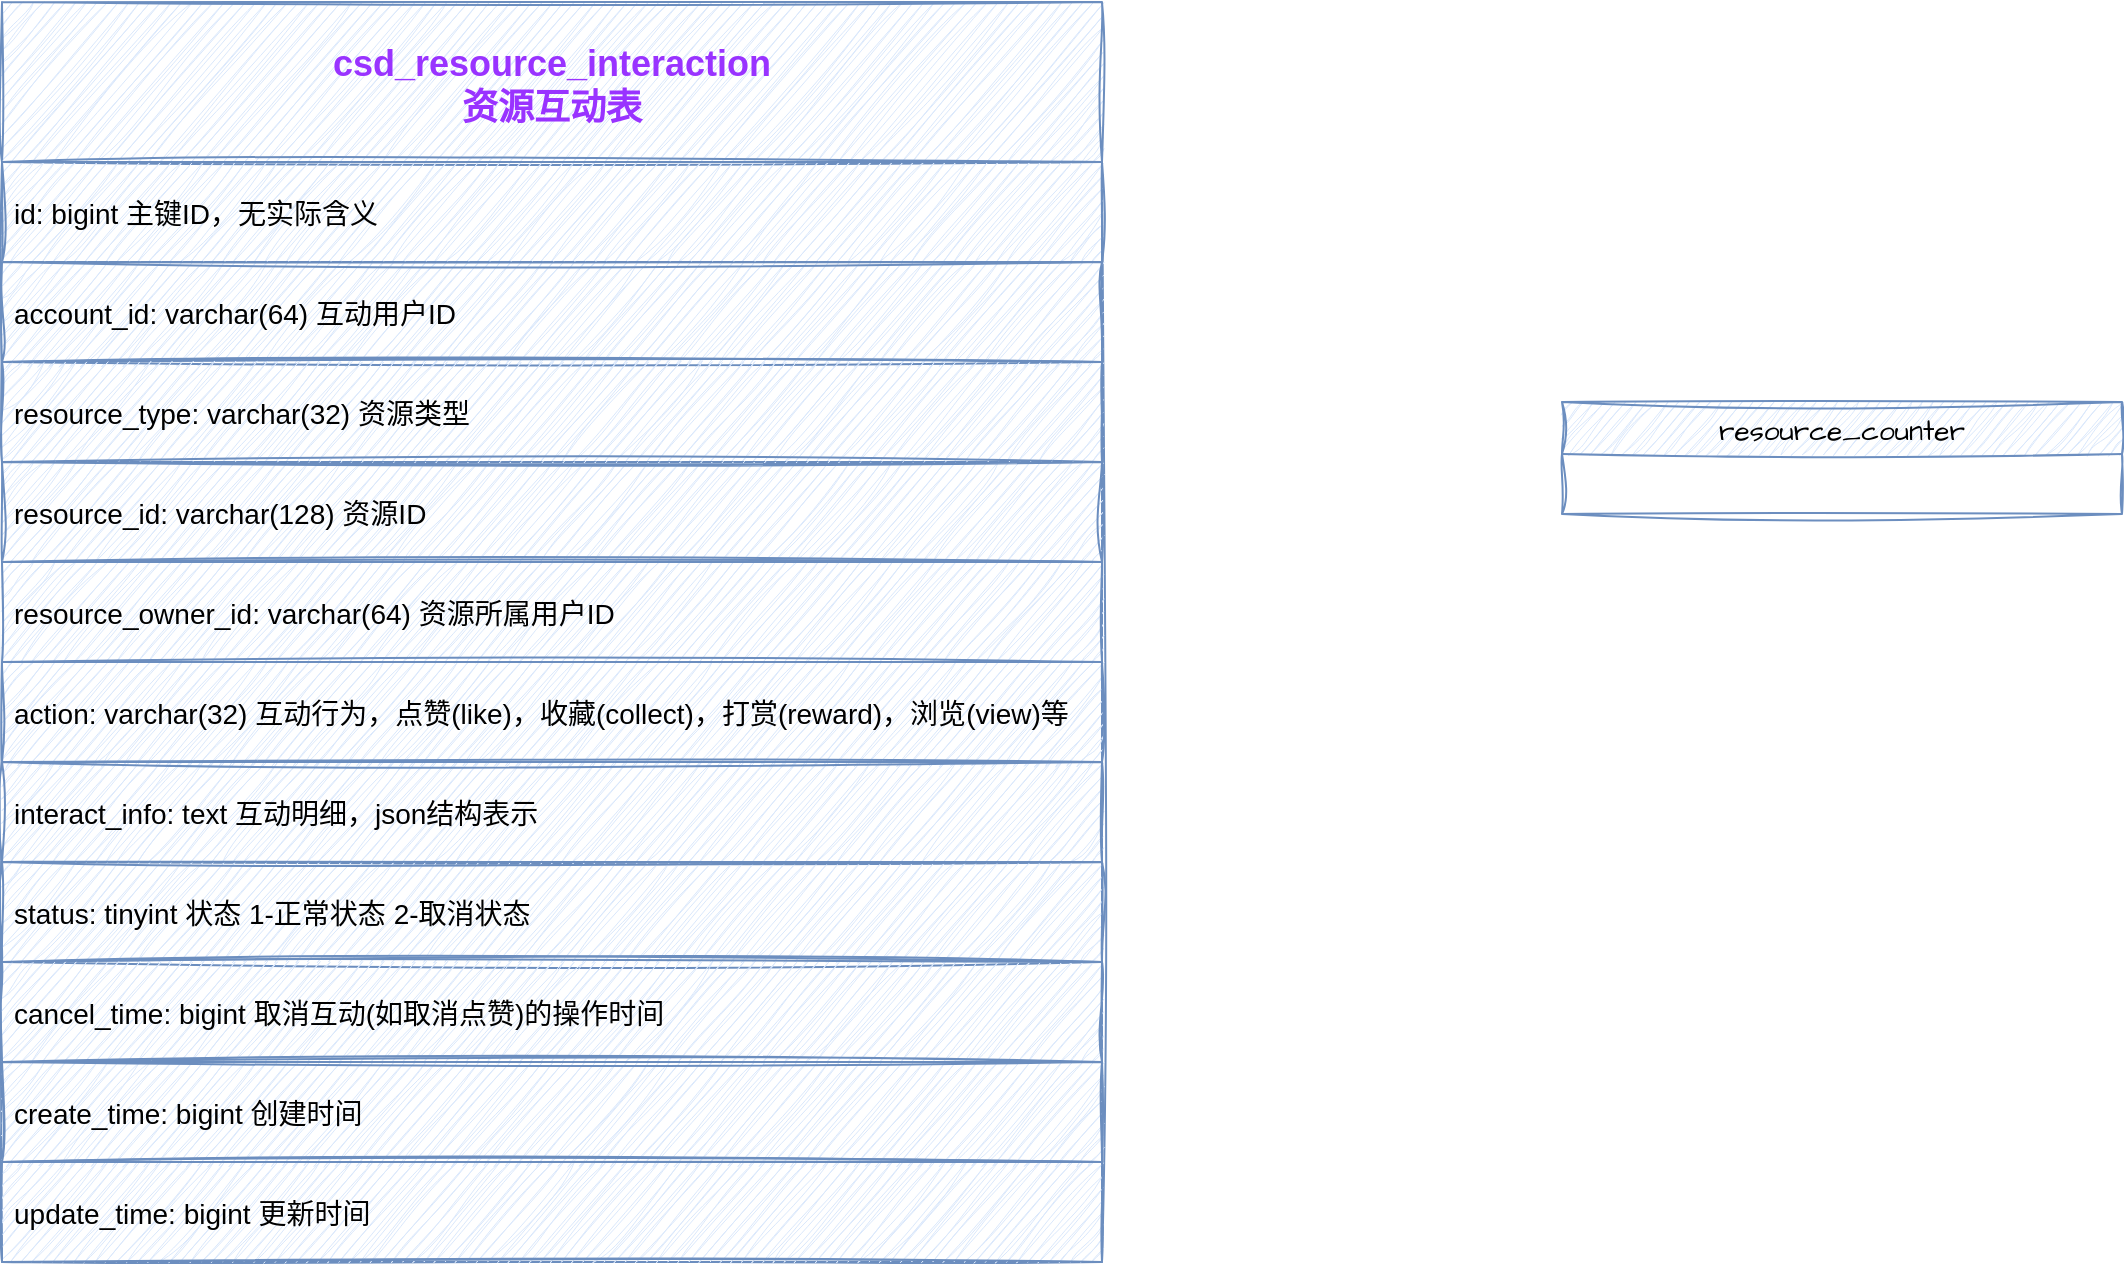 <mxfile version="20.8.4" type="github">
  <diagram id="R2lEEEUBdFMjLlhIrx00" name="Page-1">
    <mxGraphModel dx="1434" dy="844" grid="1" gridSize="10" guides="1" tooltips="1" connect="1" arrows="1" fold="1" page="1" pageScale="1" pageWidth="850" pageHeight="1100" math="0" shadow="0" extFonts="Permanent Marker^https://fonts.googleapis.com/css?family=Permanent+Marker">
      <root>
        <mxCell id="0" />
        <mxCell id="1" parent="0" />
        <mxCell id="zaY957FdECM3aW0_qBol-1" value="resource_counter" style="swimlane;fontStyle=0;childLayout=stackLayout;horizontal=1;startSize=26;horizontalStack=0;resizeParent=1;resizeParentMax=0;resizeLast=0;collapsible=1;marginBottom=0;align=center;fontSize=14;sketch=1;hachureGap=4;jiggle=2;curveFitting=1;fontFamily=Architects Daughter;fontSource=https%3A%2F%2Ffonts.googleapis.com%2Fcss%3Ffamily%3DArchitects%2BDaughter;fillColor=#dae8fc;strokeColor=#6c8ebf;movable=1;resizable=1;rotatable=1;deletable=1;editable=1;connectable=1;" vertex="1" parent="1">
          <mxGeometry x="830" y="290" width="280" height="56" as="geometry">
            <mxRectangle x="90" y="420" width="170" height="30" as="alternateBounds" />
          </mxGeometry>
        </mxCell>
        <mxCell id="zaY957FdECM3aW0_qBol-46" value="csd_resource_interaction&#xa;资源互动表" style="swimlane;fontStyle=1;childLayout=stackLayout;horizontal=1;startSize=80;horizontalStack=0;resizeParent=1;resizeParentMax=0;resizeLast=0;collapsible=1;marginBottom=0;align=center;fontSize=18;sketch=1;hachureGap=4;jiggle=2;curveFitting=1;fontFamily=Helvetica;fillColor=#dae8fc;strokeColor=#6c8ebf;movable=1;resizable=1;rotatable=1;deletable=1;editable=1;connectable=1;fontColor=#9933FF;" vertex="1" parent="1">
          <mxGeometry x="50" y="90" width="550" height="630" as="geometry">
            <mxRectangle x="50" y="90" width="280" height="70" as="alternateBounds" />
          </mxGeometry>
        </mxCell>
        <mxCell id="zaY957FdECM3aW0_qBol-61" value="id: bigint 主键ID，无实际含义" style="text;strokeColor=#6c8ebf;fillColor=#dae8fc;spacingLeft=4;spacingRight=4;overflow=hidden;rotatable=0;points=[[0,0.5],[1,0.5]];portConstraint=eastwest;fontSize=14;sketch=1;hachureGap=4;jiggle=2;curveFitting=1;fontFamily=Helvetica;align=left;verticalAlign=middle;" vertex="1" parent="zaY957FdECM3aW0_qBol-46">
          <mxGeometry y="80" width="550" height="50" as="geometry" />
        </mxCell>
        <mxCell id="zaY957FdECM3aW0_qBol-4" value="account_id: varchar(64) 互动用户ID" style="text;strokeColor=#6c8ebf;fillColor=#dae8fc;spacingLeft=4;spacingRight=4;overflow=hidden;rotatable=0;points=[[0,0.5],[1,0.5]];portConstraint=eastwest;fontSize=14;sketch=1;hachureGap=4;jiggle=2;curveFitting=1;fontFamily=Helvetica;align=left;verticalAlign=middle;" vertex="1" parent="zaY957FdECM3aW0_qBol-46">
          <mxGeometry y="130" width="550" height="50" as="geometry" />
        </mxCell>
        <mxCell id="zaY957FdECM3aW0_qBol-48" value="resource_type: varchar(32) 资源类型" style="text;strokeColor=#6c8ebf;fillColor=#dae8fc;spacingLeft=4;spacingRight=4;overflow=hidden;rotatable=0;points=[[0,0.5],[1,0.5]];portConstraint=eastwest;fontSize=14;sketch=1;hachureGap=4;jiggle=2;curveFitting=1;fontFamily=Helvetica;align=left;verticalAlign=middle;" vertex="1" parent="zaY957FdECM3aW0_qBol-46">
          <mxGeometry y="180" width="550" height="50" as="geometry" />
        </mxCell>
        <mxCell id="zaY957FdECM3aW0_qBol-49" value="resource_id: varchar(128) 资源ID" style="text;strokeColor=#6c8ebf;fillColor=#dae8fc;spacingLeft=4;spacingRight=4;overflow=hidden;rotatable=0;points=[[0,0.5],[1,0.5]];portConstraint=eastwest;fontSize=14;sketch=1;hachureGap=4;jiggle=2;curveFitting=1;fontFamily=Helvetica;align=left;verticalAlign=middle;" vertex="1" parent="zaY957FdECM3aW0_qBol-46">
          <mxGeometry y="230" width="550" height="50" as="geometry" />
        </mxCell>
        <mxCell id="zaY957FdECM3aW0_qBol-62" value="resource_owner_id: varchar(64) 资源所属用户ID" style="text;strokeColor=#6c8ebf;fillColor=#dae8fc;spacingLeft=4;spacingRight=4;overflow=hidden;rotatable=0;points=[[0,0.5],[1,0.5]];portConstraint=eastwest;fontSize=14;sketch=1;hachureGap=4;jiggle=2;curveFitting=1;fontFamily=Helvetica;align=left;verticalAlign=middle;" vertex="1" parent="zaY957FdECM3aW0_qBol-46">
          <mxGeometry y="280" width="550" height="50" as="geometry" />
        </mxCell>
        <mxCell id="zaY957FdECM3aW0_qBol-50" value="action: varchar(32) 互动行为，点赞(like)，收藏(collect)，打赏(reward)，浏览(view)等" style="text;strokeColor=#6c8ebf;fillColor=#dae8fc;spacingLeft=4;spacingRight=4;overflow=hidden;rotatable=0;points=[[0,0.5],[1,0.5]];portConstraint=eastwest;fontSize=14;sketch=1;hachureGap=4;jiggle=2;curveFitting=1;fontFamily=Helvetica;align=left;verticalAlign=middle;" vertex="1" parent="zaY957FdECM3aW0_qBol-46">
          <mxGeometry y="330" width="550" height="50" as="geometry" />
        </mxCell>
        <mxCell id="zaY957FdECM3aW0_qBol-51" value="interact_info: text 互动明细，json结构表示" style="text;strokeColor=#6c8ebf;fillColor=#dae8fc;spacingLeft=4;spacingRight=4;overflow=hidden;rotatable=0;points=[[0,0.5],[1,0.5]];portConstraint=eastwest;fontSize=14;sketch=1;hachureGap=4;jiggle=2;curveFitting=1;fontFamily=Helvetica;align=left;verticalAlign=middle;" vertex="1" parent="zaY957FdECM3aW0_qBol-46">
          <mxGeometry y="380" width="550" height="50" as="geometry" />
        </mxCell>
        <mxCell id="zaY957FdECM3aW0_qBol-56" value="status: tinyint 状态 1-正常状态 2-取消状态" style="text;strokeColor=#6c8ebf;fillColor=#dae8fc;spacingLeft=4;spacingRight=4;overflow=hidden;rotatable=0;points=[[0,0.5],[1,0.5]];portConstraint=eastwest;fontSize=14;sketch=1;hachureGap=4;jiggle=2;curveFitting=1;fontFamily=Helvetica;align=left;verticalAlign=middle;" vertex="1" parent="zaY957FdECM3aW0_qBol-46">
          <mxGeometry y="430" width="550" height="50" as="geometry" />
        </mxCell>
        <mxCell id="zaY957FdECM3aW0_qBol-57" value="cancel_time: bigint 取消互动(如取消点赞)的操作时间" style="text;strokeColor=#6c8ebf;fillColor=#dae8fc;spacingLeft=4;spacingRight=4;overflow=hidden;rotatable=0;points=[[0,0.5],[1,0.5]];portConstraint=eastwest;fontSize=14;sketch=1;hachureGap=4;jiggle=2;curveFitting=1;fontFamily=Helvetica;align=left;verticalAlign=middle;" vertex="1" parent="zaY957FdECM3aW0_qBol-46">
          <mxGeometry y="480" width="550" height="50" as="geometry" />
        </mxCell>
        <mxCell id="zaY957FdECM3aW0_qBol-58" value="create_time: bigint 创建时间" style="text;strokeColor=#6c8ebf;fillColor=#dae8fc;spacingLeft=4;spacingRight=4;overflow=hidden;rotatable=0;points=[[0,0.5],[1,0.5]];portConstraint=eastwest;fontSize=14;sketch=1;hachureGap=4;jiggle=2;curveFitting=1;fontFamily=Helvetica;align=left;verticalAlign=middle;" vertex="1" parent="zaY957FdECM3aW0_qBol-46">
          <mxGeometry y="530" width="550" height="50" as="geometry" />
        </mxCell>
        <mxCell id="zaY957FdECM3aW0_qBol-59" value="update_time: bigint 更新时间" style="text;strokeColor=#6c8ebf;fillColor=#dae8fc;spacingLeft=4;spacingRight=4;overflow=hidden;rotatable=0;points=[[0,0.5],[1,0.5]];portConstraint=eastwest;fontSize=14;sketch=1;hachureGap=4;jiggle=2;curveFitting=1;fontFamily=Helvetica;align=left;verticalAlign=middle;" vertex="1" parent="zaY957FdECM3aW0_qBol-46">
          <mxGeometry y="580" width="550" height="50" as="geometry" />
        </mxCell>
      </root>
    </mxGraphModel>
  </diagram>
</mxfile>
